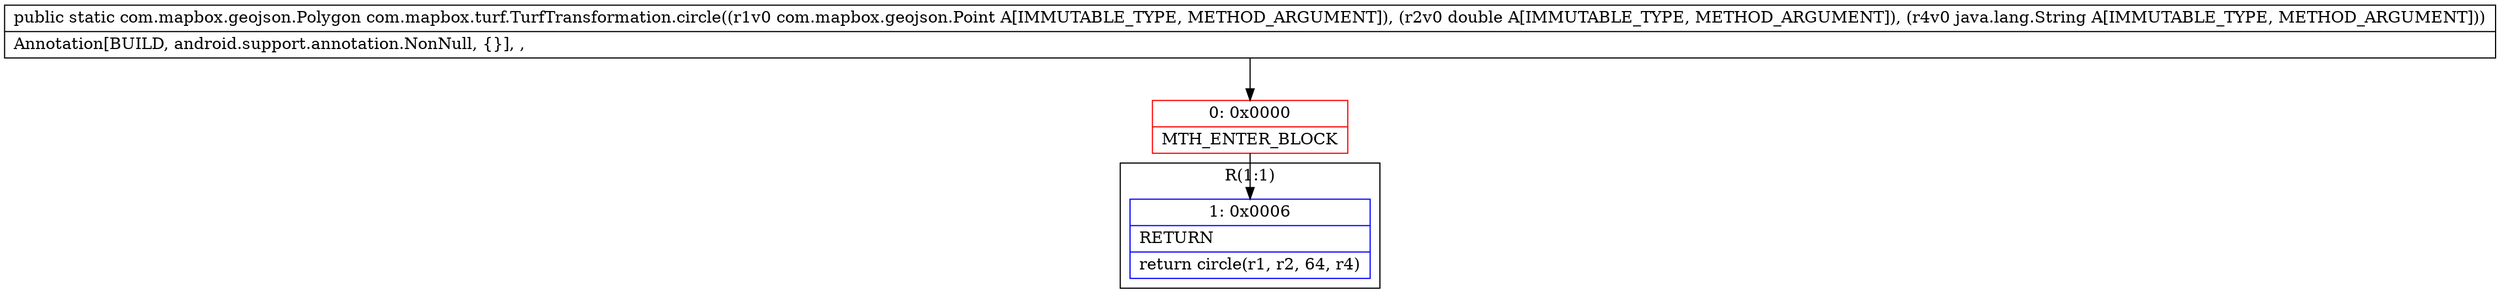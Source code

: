 digraph "CFG forcom.mapbox.turf.TurfTransformation.circle(Lcom\/mapbox\/geojson\/Point;DLjava\/lang\/String;)Lcom\/mapbox\/geojson\/Polygon;" {
subgraph cluster_Region_1926309010 {
label = "R(1:1)";
node [shape=record,color=blue];
Node_1 [shape=record,label="{1\:\ 0x0006|RETURN\l|return circle(r1, r2, 64, r4)\l}"];
}
Node_0 [shape=record,color=red,label="{0\:\ 0x0000|MTH_ENTER_BLOCK\l}"];
MethodNode[shape=record,label="{public static com.mapbox.geojson.Polygon com.mapbox.turf.TurfTransformation.circle((r1v0 com.mapbox.geojson.Point A[IMMUTABLE_TYPE, METHOD_ARGUMENT]), (r2v0 double A[IMMUTABLE_TYPE, METHOD_ARGUMENT]), (r4v0 java.lang.String A[IMMUTABLE_TYPE, METHOD_ARGUMENT]))  | Annotation[BUILD, android.support.annotation.NonNull, \{\}], , \l}"];
MethodNode -> Node_0;
Node_0 -> Node_1;
}

